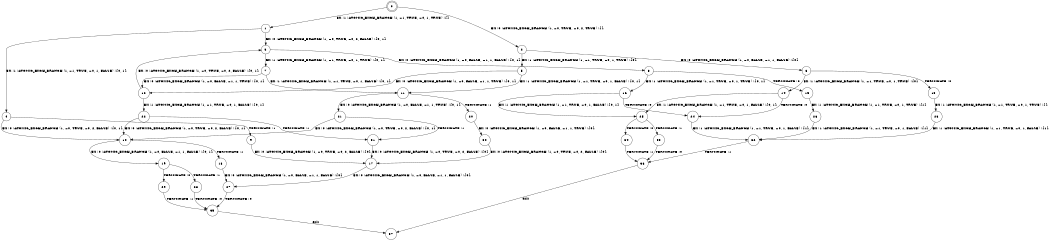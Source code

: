 digraph BCG {
size = "7, 10.5";
center = TRUE;
node [shape = circle];
0 [peripheries = 2];
0 -> 1 [label = "EX !1 !ATOMIC_EXCH_BRANCH (1, +1, TRUE, +0, 1, TRUE) !{}"];
0 -> 2 [label = "EX !0 !ATOMIC_EXCH_BRANCH (1, +0, TRUE, +0, 2, TRUE) !{}"];
1 -> 3 [label = "EX !0 !ATOMIC_EXCH_BRANCH (1, +0, TRUE, +0, 2, FALSE) !{0, 1}"];
1 -> 4 [label = "EX !1 !ATOMIC_EXCH_BRANCH (1, +1, TRUE, +0, 1, FALSE) !{0, 1}"];
2 -> 5 [label = "EX !1 !ATOMIC_EXCH_BRANCH (1, +1, TRUE, +0, 1, TRUE) !{0}"];
2 -> 6 [label = "EX !0 !ATOMIC_EXCH_BRANCH (1, +0, FALSE, +1, 1, FALSE) !{0}"];
3 -> 7 [label = "EX !1 !ATOMIC_EXCH_BRANCH (1, +1, TRUE, +0, 1, TRUE) !{0, 1}"];
3 -> 8 [label = "EX !0 !ATOMIC_EXCH_BRANCH (1, +0, FALSE, +1, 1, FALSE) !{0, 1}"];
4 -> 9 [label = "TERMINATE !1"];
4 -> 10 [label = "EX !0 !ATOMIC_EXCH_BRANCH (1, +0, TRUE, +0, 2, FALSE) !{0, 1}"];
5 -> 11 [label = "EX !1 !ATOMIC_EXCH_BRANCH (1, +1, TRUE, +0, 1, FALSE) !{0, 1}"];
5 -> 12 [label = "EX !0 !ATOMIC_EXCH_BRANCH (1, +0, FALSE, +1, 1, TRUE) !{0, 1}"];
6 -> 13 [label = "TERMINATE !0"];
6 -> 14 [label = "EX !1 !ATOMIC_EXCH_BRANCH (1, +1, TRUE, +0, 1, TRUE) !{0}"];
7 -> 11 [label = "EX !1 !ATOMIC_EXCH_BRANCH (1, +1, TRUE, +0, 1, FALSE) !{0, 1}"];
7 -> 12 [label = "EX !0 !ATOMIC_EXCH_BRANCH (1, +0, FALSE, +1, 1, TRUE) !{0, 1}"];
8 -> 15 [label = "TERMINATE !0"];
8 -> 16 [label = "EX !1 !ATOMIC_EXCH_BRANCH (1, +1, TRUE, +0, 1, TRUE) !{0, 1}"];
9 -> 17 [label = "EX !0 !ATOMIC_EXCH_BRANCH (1, +0, TRUE, +0, 2, FALSE) !{0}"];
10 -> 18 [label = "TERMINATE !1"];
10 -> 19 [label = "EX !0 !ATOMIC_EXCH_BRANCH (1, +0, FALSE, +1, 1, FALSE) !{0, 1}"];
11 -> 20 [label = "TERMINATE !1"];
11 -> 21 [label = "EX !0 !ATOMIC_EXCH_BRANCH (1, +0, FALSE, +1, 1, TRUE) !{0, 1}"];
12 -> 22 [label = "EX !1 !ATOMIC_EXCH_BRANCH (1, +1, TRUE, +0, 1, FALSE) !{0, 1}"];
12 -> 3 [label = "EX !0 !ATOMIC_EXCH_BRANCH (1, +0, TRUE, +0, 2, FALSE) !{0, 1}"];
13 -> 23 [label = "EX !1 !ATOMIC_EXCH_BRANCH (1, +1, TRUE, +0, 1, TRUE) !{}"];
14 -> 24 [label = "TERMINATE !0"];
14 -> 25 [label = "EX !1 !ATOMIC_EXCH_BRANCH (1, +1, TRUE, +0, 1, FALSE) !{0, 1}"];
15 -> 26 [label = "EX !1 !ATOMIC_EXCH_BRANCH (1, +1, TRUE, +0, 1, TRUE) !{1}"];
16 -> 24 [label = "TERMINATE !0"];
16 -> 25 [label = "EX !1 !ATOMIC_EXCH_BRANCH (1, +1, TRUE, +0, 1, FALSE) !{0, 1}"];
17 -> 27 [label = "EX !0 !ATOMIC_EXCH_BRANCH (1, +0, FALSE, +1, 1, FALSE) !{0}"];
18 -> 27 [label = "EX !0 !ATOMIC_EXCH_BRANCH (1, +0, FALSE, +1, 1, FALSE) !{0}"];
19 -> 28 [label = "TERMINATE !1"];
19 -> 29 [label = "TERMINATE !0"];
20 -> 30 [label = "EX !0 !ATOMIC_EXCH_BRANCH (1, +0, FALSE, +1, 1, TRUE) !{0}"];
21 -> 31 [label = "TERMINATE !1"];
21 -> 10 [label = "EX !0 !ATOMIC_EXCH_BRANCH (1, +0, TRUE, +0, 2, FALSE) !{0, 1}"];
22 -> 31 [label = "TERMINATE !1"];
22 -> 10 [label = "EX !0 !ATOMIC_EXCH_BRANCH (1, +0, TRUE, +0, 2, FALSE) !{0, 1}"];
23 -> 32 [label = "EX !1 !ATOMIC_EXCH_BRANCH (1, +1, TRUE, +0, 1, FALSE) !{1}"];
24 -> 32 [label = "EX !1 !ATOMIC_EXCH_BRANCH (1, +1, TRUE, +0, 1, FALSE) !{1}"];
25 -> 33 [label = "TERMINATE !1"];
25 -> 34 [label = "TERMINATE !0"];
26 -> 32 [label = "EX !1 !ATOMIC_EXCH_BRANCH (1, +1, TRUE, +0, 1, FALSE) !{1}"];
27 -> 35 [label = "TERMINATE !0"];
28 -> 35 [label = "TERMINATE !0"];
29 -> 35 [label = "TERMINATE !1"];
30 -> 17 [label = "EX !0 !ATOMIC_EXCH_BRANCH (1, +0, TRUE, +0, 2, FALSE) !{0}"];
31 -> 17 [label = "EX !0 !ATOMIC_EXCH_BRANCH (1, +0, TRUE, +0, 2, FALSE) !{0}"];
32 -> 36 [label = "TERMINATE !1"];
33 -> 36 [label = "TERMINATE !0"];
34 -> 36 [label = "TERMINATE !1"];
35 -> 37 [label = "exit"];
36 -> 37 [label = "exit"];
}
